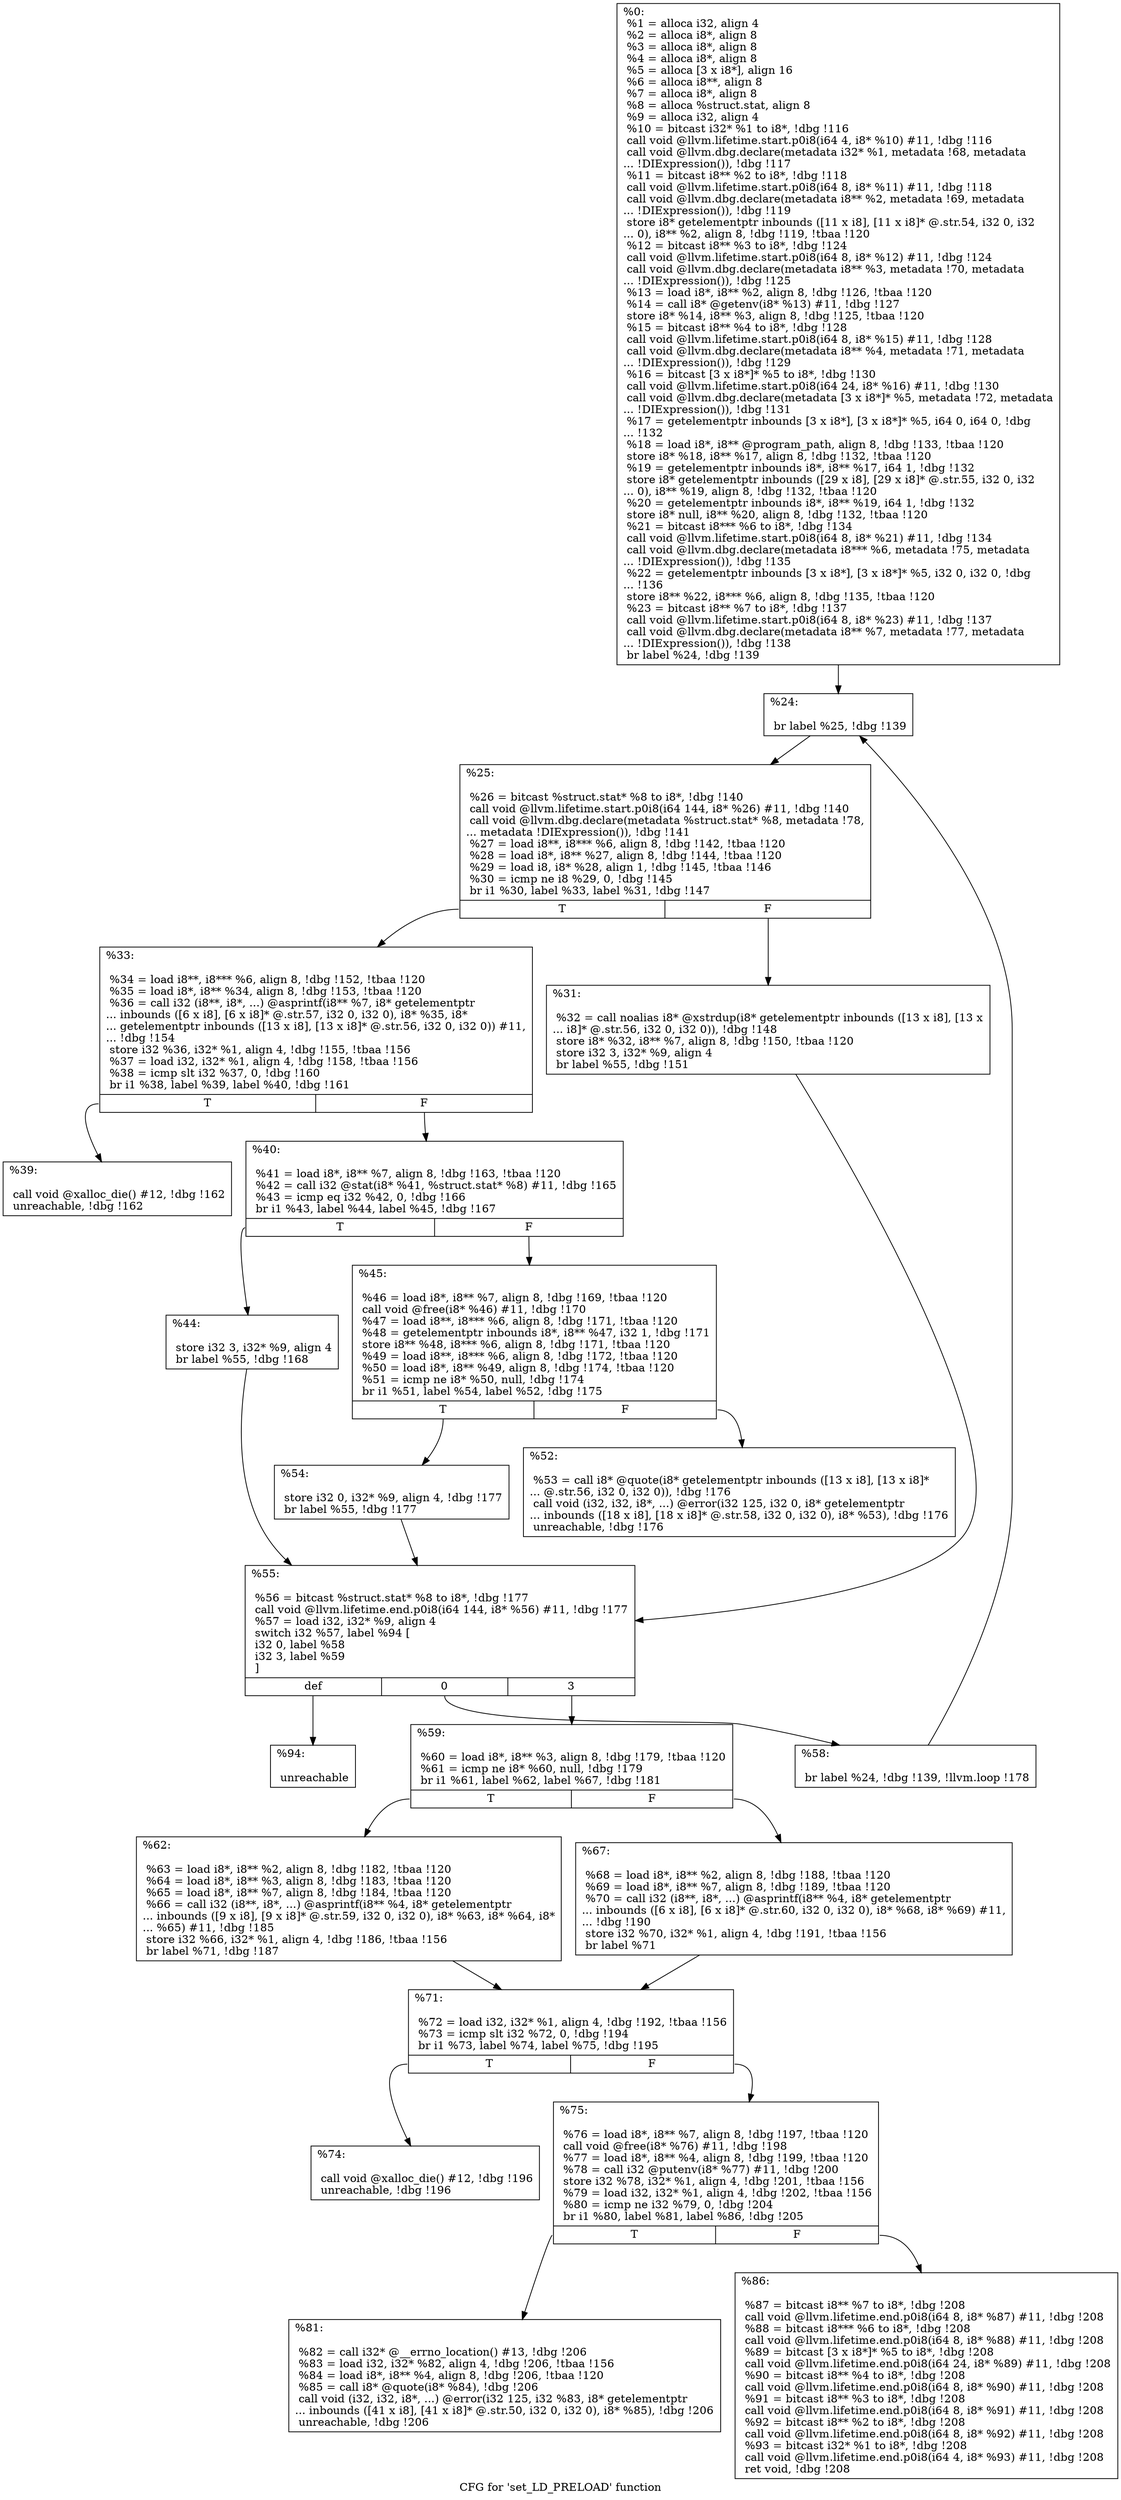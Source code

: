 digraph "CFG for 'set_LD_PRELOAD' function" {
	label="CFG for 'set_LD_PRELOAD' function";

	Node0x27ba200 [shape=record,label="{%0:\l  %1 = alloca i32, align 4\l  %2 = alloca i8*, align 8\l  %3 = alloca i8*, align 8\l  %4 = alloca i8*, align 8\l  %5 = alloca [3 x i8*], align 16\l  %6 = alloca i8**, align 8\l  %7 = alloca i8*, align 8\l  %8 = alloca %struct.stat, align 8\l  %9 = alloca i32, align 4\l  %10 = bitcast i32* %1 to i8*, !dbg !116\l  call void @llvm.lifetime.start.p0i8(i64 4, i8* %10) #11, !dbg !116\l  call void @llvm.dbg.declare(metadata i32* %1, metadata !68, metadata\l... !DIExpression()), !dbg !117\l  %11 = bitcast i8** %2 to i8*, !dbg !118\l  call void @llvm.lifetime.start.p0i8(i64 8, i8* %11) #11, !dbg !118\l  call void @llvm.dbg.declare(metadata i8** %2, metadata !69, metadata\l... !DIExpression()), !dbg !119\l  store i8* getelementptr inbounds ([11 x i8], [11 x i8]* @.str.54, i32 0, i32\l... 0), i8** %2, align 8, !dbg !119, !tbaa !120\l  %12 = bitcast i8** %3 to i8*, !dbg !124\l  call void @llvm.lifetime.start.p0i8(i64 8, i8* %12) #11, !dbg !124\l  call void @llvm.dbg.declare(metadata i8** %3, metadata !70, metadata\l... !DIExpression()), !dbg !125\l  %13 = load i8*, i8** %2, align 8, !dbg !126, !tbaa !120\l  %14 = call i8* @getenv(i8* %13) #11, !dbg !127\l  store i8* %14, i8** %3, align 8, !dbg !125, !tbaa !120\l  %15 = bitcast i8** %4 to i8*, !dbg !128\l  call void @llvm.lifetime.start.p0i8(i64 8, i8* %15) #11, !dbg !128\l  call void @llvm.dbg.declare(metadata i8** %4, metadata !71, metadata\l... !DIExpression()), !dbg !129\l  %16 = bitcast [3 x i8*]* %5 to i8*, !dbg !130\l  call void @llvm.lifetime.start.p0i8(i64 24, i8* %16) #11, !dbg !130\l  call void @llvm.dbg.declare(metadata [3 x i8*]* %5, metadata !72, metadata\l... !DIExpression()), !dbg !131\l  %17 = getelementptr inbounds [3 x i8*], [3 x i8*]* %5, i64 0, i64 0, !dbg\l... !132\l  %18 = load i8*, i8** @program_path, align 8, !dbg !133, !tbaa !120\l  store i8* %18, i8** %17, align 8, !dbg !132, !tbaa !120\l  %19 = getelementptr inbounds i8*, i8** %17, i64 1, !dbg !132\l  store i8* getelementptr inbounds ([29 x i8], [29 x i8]* @.str.55, i32 0, i32\l... 0), i8** %19, align 8, !dbg !132, !tbaa !120\l  %20 = getelementptr inbounds i8*, i8** %19, i64 1, !dbg !132\l  store i8* null, i8** %20, align 8, !dbg !132, !tbaa !120\l  %21 = bitcast i8*** %6 to i8*, !dbg !134\l  call void @llvm.lifetime.start.p0i8(i64 8, i8* %21) #11, !dbg !134\l  call void @llvm.dbg.declare(metadata i8*** %6, metadata !75, metadata\l... !DIExpression()), !dbg !135\l  %22 = getelementptr inbounds [3 x i8*], [3 x i8*]* %5, i32 0, i32 0, !dbg\l... !136\l  store i8** %22, i8*** %6, align 8, !dbg !135, !tbaa !120\l  %23 = bitcast i8** %7 to i8*, !dbg !137\l  call void @llvm.lifetime.start.p0i8(i64 8, i8* %23) #11, !dbg !137\l  call void @llvm.dbg.declare(metadata i8** %7, metadata !77, metadata\l... !DIExpression()), !dbg !138\l  br label %24, !dbg !139\l}"];
	Node0x27ba200 -> Node0x27ba250;
	Node0x27ba250 [shape=record,label="{%24:\l\l  br label %25, !dbg !139\l}"];
	Node0x27ba250 -> Node0x27ba2a0;
	Node0x27ba2a0 [shape=record,label="{%25:\l\l  %26 = bitcast %struct.stat* %8 to i8*, !dbg !140\l  call void @llvm.lifetime.start.p0i8(i64 144, i8* %26) #11, !dbg !140\l  call void @llvm.dbg.declare(metadata %struct.stat* %8, metadata !78,\l... metadata !DIExpression()), !dbg !141\l  %27 = load i8**, i8*** %6, align 8, !dbg !142, !tbaa !120\l  %28 = load i8*, i8** %27, align 8, !dbg !144, !tbaa !120\l  %29 = load i8, i8* %28, align 1, !dbg !145, !tbaa !146\l  %30 = icmp ne i8 %29, 0, !dbg !145\l  br i1 %30, label %33, label %31, !dbg !147\l|{<s0>T|<s1>F}}"];
	Node0x27ba2a0:s0 -> Node0x27ba340;
	Node0x27ba2a0:s1 -> Node0x27ba2f0;
	Node0x27ba2f0 [shape=record,label="{%31:\l\l  %32 = call noalias i8* @xstrdup(i8* getelementptr inbounds ([13 x i8], [13 x\l... i8]* @.str.56, i32 0, i32 0)), !dbg !148\l  store i8* %32, i8** %7, align 8, !dbg !150, !tbaa !120\l  store i32 3, i32* %9, align 4\l  br label %55, !dbg !151\l}"];
	Node0x27ba2f0 -> Node0x27ba570;
	Node0x27ba340 [shape=record,label="{%33:\l\l  %34 = load i8**, i8*** %6, align 8, !dbg !152, !tbaa !120\l  %35 = load i8*, i8** %34, align 8, !dbg !153, !tbaa !120\l  %36 = call i32 (i8**, i8*, ...) @asprintf(i8** %7, i8* getelementptr\l... inbounds ([6 x i8], [6 x i8]* @.str.57, i32 0, i32 0), i8* %35, i8*\l... getelementptr inbounds ([13 x i8], [13 x i8]* @.str.56, i32 0, i32 0)) #11,\l... !dbg !154\l  store i32 %36, i32* %1, align 4, !dbg !155, !tbaa !156\l  %37 = load i32, i32* %1, align 4, !dbg !158, !tbaa !156\l  %38 = icmp slt i32 %37, 0, !dbg !160\l  br i1 %38, label %39, label %40, !dbg !161\l|{<s0>T|<s1>F}}"];
	Node0x27ba340:s0 -> Node0x27ba390;
	Node0x27ba340:s1 -> Node0x27ba3e0;
	Node0x27ba390 [shape=record,label="{%39:\l\l  call void @xalloc_die() #12, !dbg !162\l  unreachable, !dbg !162\l}"];
	Node0x27ba3e0 [shape=record,label="{%40:\l\l  %41 = load i8*, i8** %7, align 8, !dbg !163, !tbaa !120\l  %42 = call i32 @stat(i8* %41, %struct.stat* %8) #11, !dbg !165\l  %43 = icmp eq i32 %42, 0, !dbg !166\l  br i1 %43, label %44, label %45, !dbg !167\l|{<s0>T|<s1>F}}"];
	Node0x27ba3e0:s0 -> Node0x27ba430;
	Node0x27ba3e0:s1 -> Node0x27ba480;
	Node0x27ba430 [shape=record,label="{%44:\l\l  store i32 3, i32* %9, align 4\l  br label %55, !dbg !168\l}"];
	Node0x27ba430 -> Node0x27ba570;
	Node0x27ba480 [shape=record,label="{%45:\l\l  %46 = load i8*, i8** %7, align 8, !dbg !169, !tbaa !120\l  call void @free(i8* %46) #11, !dbg !170\l  %47 = load i8**, i8*** %6, align 8, !dbg !171, !tbaa !120\l  %48 = getelementptr inbounds i8*, i8** %47, i32 1, !dbg !171\l  store i8** %48, i8*** %6, align 8, !dbg !171, !tbaa !120\l  %49 = load i8**, i8*** %6, align 8, !dbg !172, !tbaa !120\l  %50 = load i8*, i8** %49, align 8, !dbg !174, !tbaa !120\l  %51 = icmp ne i8* %50, null, !dbg !174\l  br i1 %51, label %54, label %52, !dbg !175\l|{<s0>T|<s1>F}}"];
	Node0x27ba480:s0 -> Node0x27ba520;
	Node0x27ba480:s1 -> Node0x27ba4d0;
	Node0x27ba4d0 [shape=record,label="{%52:\l\l  %53 = call i8* @quote(i8* getelementptr inbounds ([13 x i8], [13 x i8]*\l... @.str.56, i32 0, i32 0)), !dbg !176\l  call void (i32, i32, i8*, ...) @error(i32 125, i32 0, i8* getelementptr\l... inbounds ([18 x i8], [18 x i8]* @.str.58, i32 0, i32 0), i8* %53), !dbg !176\l  unreachable, !dbg !176\l}"];
	Node0x27ba520 [shape=record,label="{%54:\l\l  store i32 0, i32* %9, align 4, !dbg !177\l  br label %55, !dbg !177\l}"];
	Node0x27ba520 -> Node0x27ba570;
	Node0x27ba570 [shape=record,label="{%55:\l\l  %56 = bitcast %struct.stat* %8 to i8*, !dbg !177\l  call void @llvm.lifetime.end.p0i8(i64 144, i8* %56) #11, !dbg !177\l  %57 = load i32, i32* %9, align 4\l  switch i32 %57, label %94 [\l    i32 0, label %58\l    i32 3, label %59\l  ]\l|{<s0>def|<s1>0|<s2>3}}"];
	Node0x27ba570:s0 -> Node0x27ba890;
	Node0x27ba570:s1 -> Node0x27ba5c0;
	Node0x27ba570:s2 -> Node0x27ba610;
	Node0x27ba5c0 [shape=record,label="{%58:\l\l  br label %24, !dbg !139, !llvm.loop !178\l}"];
	Node0x27ba5c0 -> Node0x27ba250;
	Node0x27ba610 [shape=record,label="{%59:\l\l  %60 = load i8*, i8** %3, align 8, !dbg !179, !tbaa !120\l  %61 = icmp ne i8* %60, null, !dbg !179\l  br i1 %61, label %62, label %67, !dbg !181\l|{<s0>T|<s1>F}}"];
	Node0x27ba610:s0 -> Node0x27ba660;
	Node0x27ba610:s1 -> Node0x27ba6b0;
	Node0x27ba660 [shape=record,label="{%62:\l\l  %63 = load i8*, i8** %2, align 8, !dbg !182, !tbaa !120\l  %64 = load i8*, i8** %3, align 8, !dbg !183, !tbaa !120\l  %65 = load i8*, i8** %7, align 8, !dbg !184, !tbaa !120\l  %66 = call i32 (i8**, i8*, ...) @asprintf(i8** %4, i8* getelementptr\l... inbounds ([9 x i8], [9 x i8]* @.str.59, i32 0, i32 0), i8* %63, i8* %64, i8*\l... %65) #11, !dbg !185\l  store i32 %66, i32* %1, align 4, !dbg !186, !tbaa !156\l  br label %71, !dbg !187\l}"];
	Node0x27ba660 -> Node0x27ba700;
	Node0x27ba6b0 [shape=record,label="{%67:\l\l  %68 = load i8*, i8** %2, align 8, !dbg !188, !tbaa !120\l  %69 = load i8*, i8** %7, align 8, !dbg !189, !tbaa !120\l  %70 = call i32 (i8**, i8*, ...) @asprintf(i8** %4, i8* getelementptr\l... inbounds ([6 x i8], [6 x i8]* @.str.60, i32 0, i32 0), i8* %68, i8* %69) #11,\l... !dbg !190\l  store i32 %70, i32* %1, align 4, !dbg !191, !tbaa !156\l  br label %71\l}"];
	Node0x27ba6b0 -> Node0x27ba700;
	Node0x27ba700 [shape=record,label="{%71:\l\l  %72 = load i32, i32* %1, align 4, !dbg !192, !tbaa !156\l  %73 = icmp slt i32 %72, 0, !dbg !194\l  br i1 %73, label %74, label %75, !dbg !195\l|{<s0>T|<s1>F}}"];
	Node0x27ba700:s0 -> Node0x27ba750;
	Node0x27ba700:s1 -> Node0x27ba7a0;
	Node0x27ba750 [shape=record,label="{%74:\l\l  call void @xalloc_die() #12, !dbg !196\l  unreachable, !dbg !196\l}"];
	Node0x27ba7a0 [shape=record,label="{%75:\l\l  %76 = load i8*, i8** %7, align 8, !dbg !197, !tbaa !120\l  call void @free(i8* %76) #11, !dbg !198\l  %77 = load i8*, i8** %4, align 8, !dbg !199, !tbaa !120\l  %78 = call i32 @putenv(i8* %77) #11, !dbg !200\l  store i32 %78, i32* %1, align 4, !dbg !201, !tbaa !156\l  %79 = load i32, i32* %1, align 4, !dbg !202, !tbaa !156\l  %80 = icmp ne i32 %79, 0, !dbg !204\l  br i1 %80, label %81, label %86, !dbg !205\l|{<s0>T|<s1>F}}"];
	Node0x27ba7a0:s0 -> Node0x27ba7f0;
	Node0x27ba7a0:s1 -> Node0x27ba840;
	Node0x27ba7f0 [shape=record,label="{%81:\l\l  %82 = call i32* @__errno_location() #13, !dbg !206\l  %83 = load i32, i32* %82, align 4, !dbg !206, !tbaa !156\l  %84 = load i8*, i8** %4, align 8, !dbg !206, !tbaa !120\l  %85 = call i8* @quote(i8* %84), !dbg !206\l  call void (i32, i32, i8*, ...) @error(i32 125, i32 %83, i8* getelementptr\l... inbounds ([41 x i8], [41 x i8]* @.str.50, i32 0, i32 0), i8* %85), !dbg !206\l  unreachable, !dbg !206\l}"];
	Node0x27ba840 [shape=record,label="{%86:\l\l  %87 = bitcast i8** %7 to i8*, !dbg !208\l  call void @llvm.lifetime.end.p0i8(i64 8, i8* %87) #11, !dbg !208\l  %88 = bitcast i8*** %6 to i8*, !dbg !208\l  call void @llvm.lifetime.end.p0i8(i64 8, i8* %88) #11, !dbg !208\l  %89 = bitcast [3 x i8*]* %5 to i8*, !dbg !208\l  call void @llvm.lifetime.end.p0i8(i64 24, i8* %89) #11, !dbg !208\l  %90 = bitcast i8** %4 to i8*, !dbg !208\l  call void @llvm.lifetime.end.p0i8(i64 8, i8* %90) #11, !dbg !208\l  %91 = bitcast i8** %3 to i8*, !dbg !208\l  call void @llvm.lifetime.end.p0i8(i64 8, i8* %91) #11, !dbg !208\l  %92 = bitcast i8** %2 to i8*, !dbg !208\l  call void @llvm.lifetime.end.p0i8(i64 8, i8* %92) #11, !dbg !208\l  %93 = bitcast i32* %1 to i8*, !dbg !208\l  call void @llvm.lifetime.end.p0i8(i64 4, i8* %93) #11, !dbg !208\l  ret void, !dbg !208\l}"];
	Node0x27ba890 [shape=record,label="{%94:\l\l  unreachable\l}"];
}
